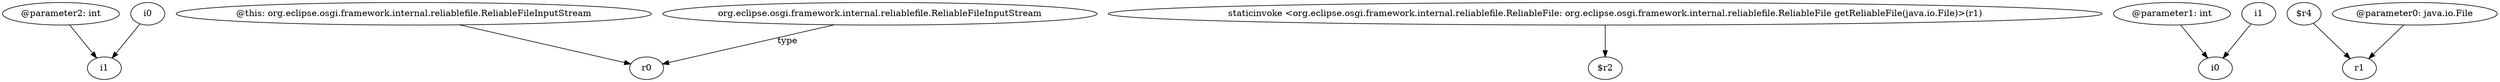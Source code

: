 digraph g {
0[label="@parameter2: int"]
1[label="i1"]
0->1[label=""]
2[label="@this: org.eclipse.osgi.framework.internal.reliablefile.ReliableFileInputStream"]
3[label="r0"]
2->3[label=""]
4[label="staticinvoke <org.eclipse.osgi.framework.internal.reliablefile.ReliableFile: org.eclipse.osgi.framework.internal.reliablefile.ReliableFile getReliableFile(java.io.File)>(r1)"]
5[label="$r2"]
4->5[label=""]
6[label="@parameter1: int"]
7[label="i0"]
6->7[label=""]
8[label="$r4"]
9[label="r1"]
8->9[label=""]
10[label="@parameter0: java.io.File"]
10->9[label=""]
11[label="org.eclipse.osgi.framework.internal.reliablefile.ReliableFileInputStream"]
11->3[label="type"]
12[label="i1"]
12->7[label=""]
13[label="i0"]
13->1[label=""]
}